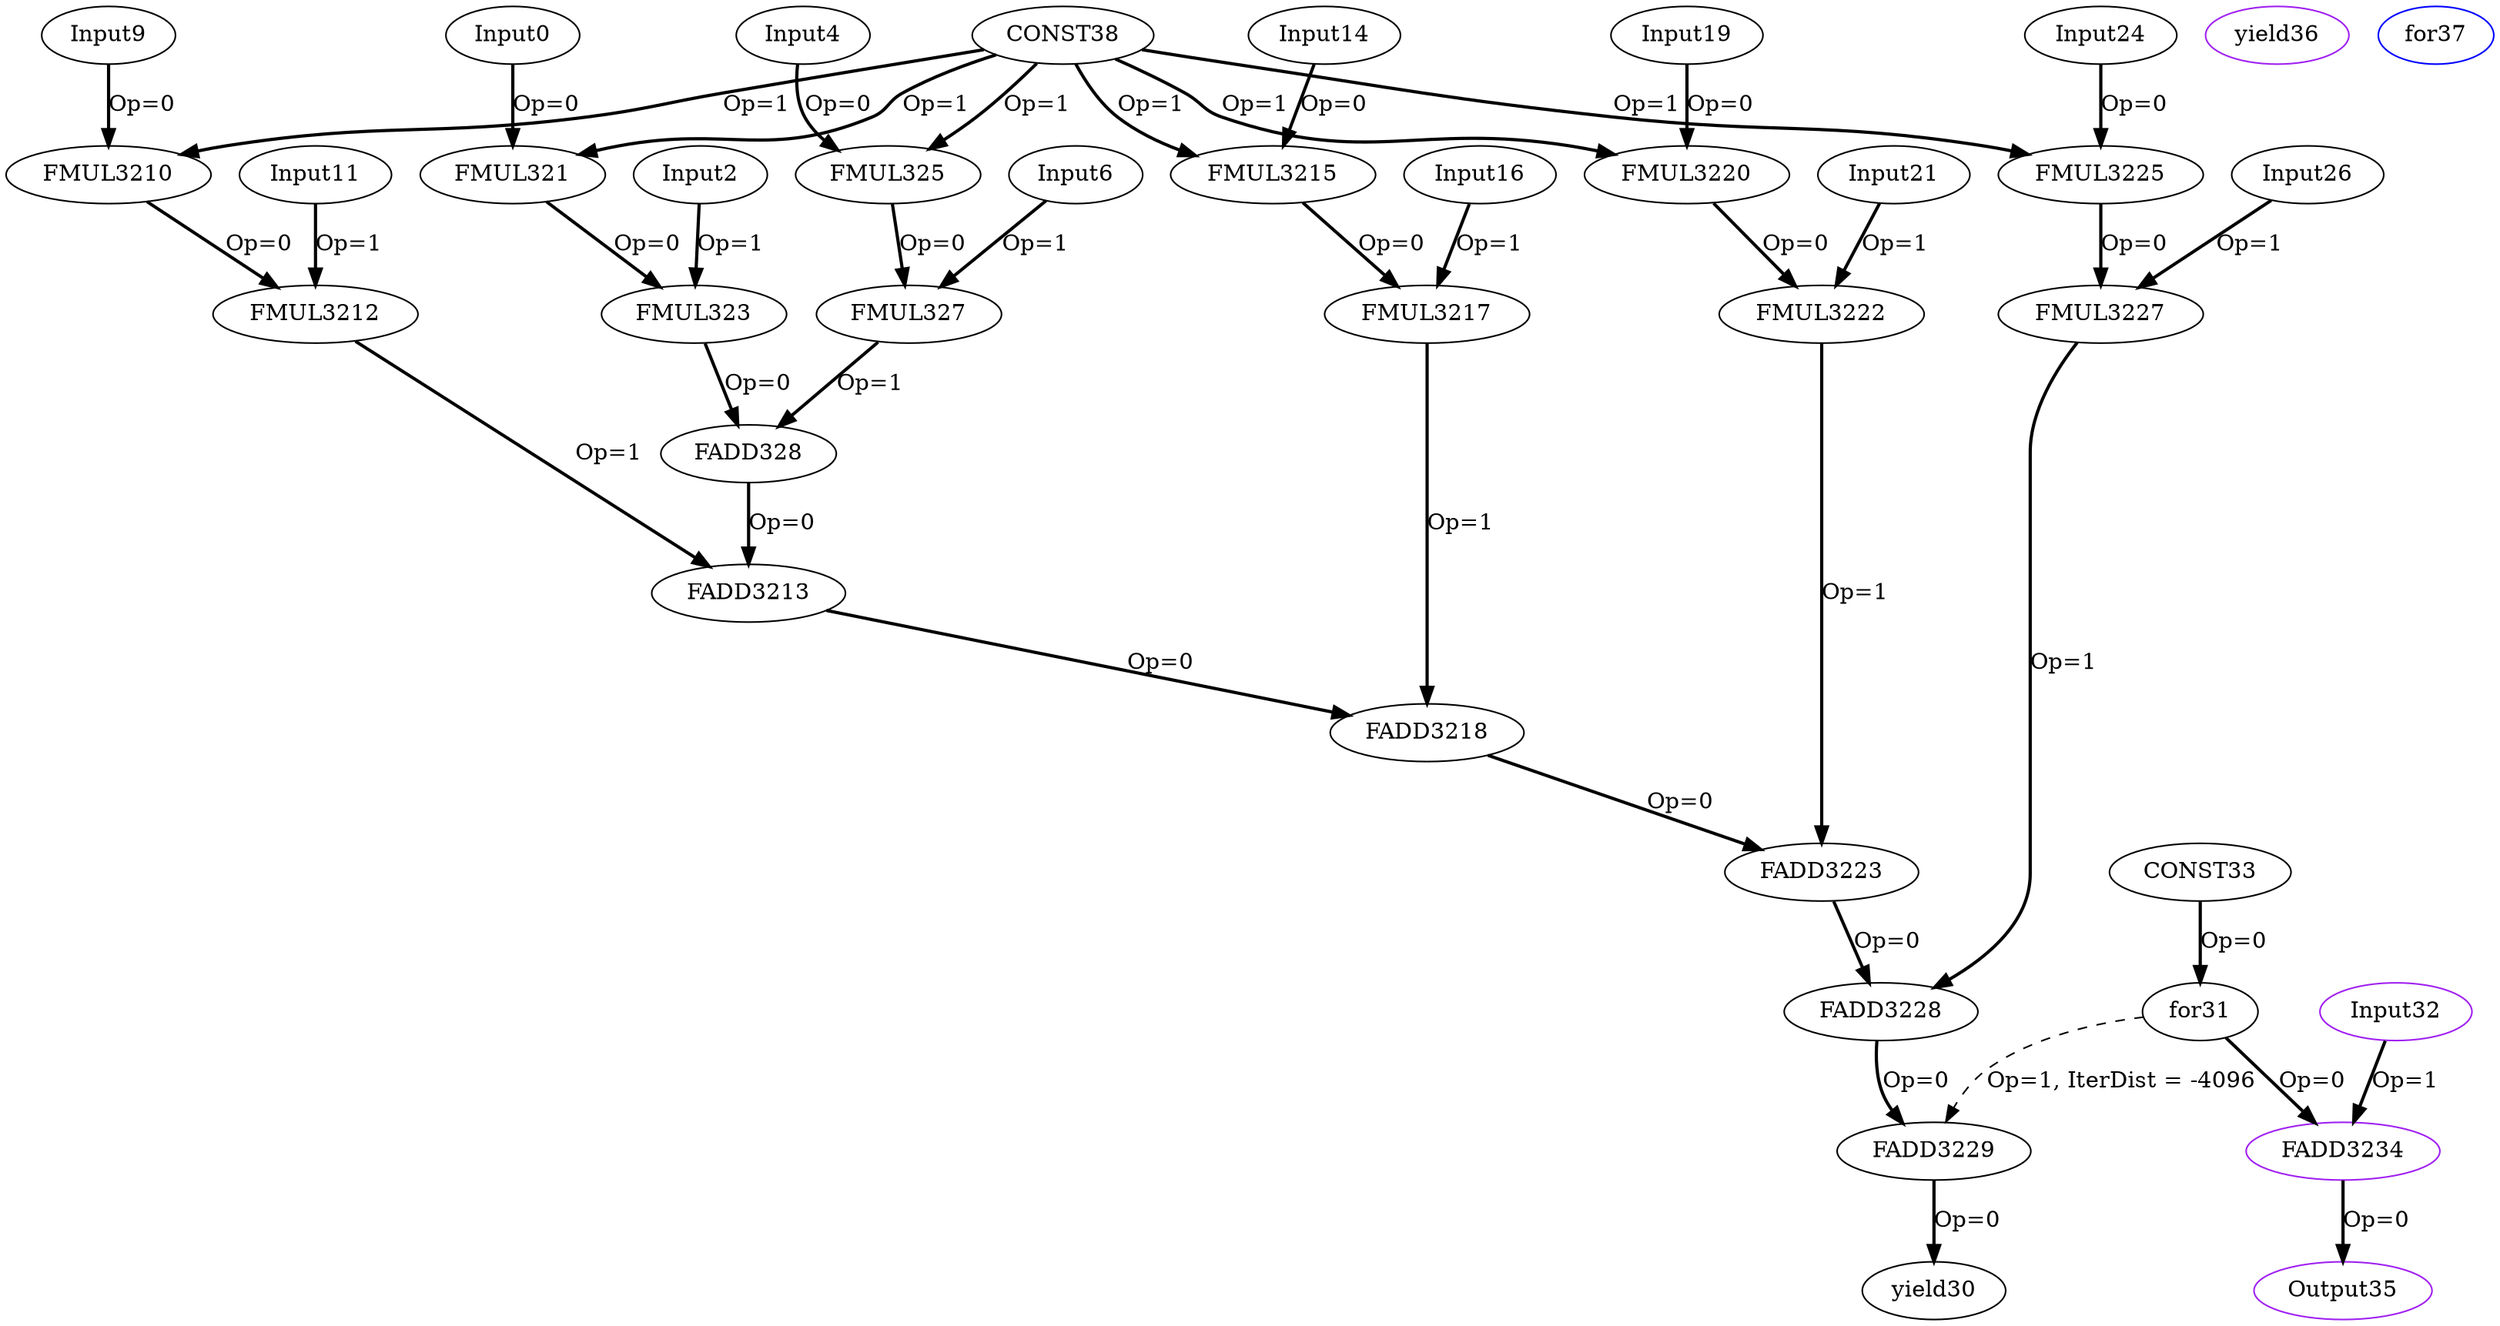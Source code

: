 Digraph G {
Input0[opcode = "Input", ref_name="kernel_gemm_1_3", size="120", offset="0,0", pattern="24,5,-96,25", color = black];
FMUL321[opcode = "FMUL32", color = black];
Input2[opcode = "Input", ref_name="kernel_gemm_1_4", size="3000", offset="0,0", pattern="600,5,-2396,25", color = black];
FMUL323[opcode = "FMUL32", color = black];
Input4[opcode = "Input", ref_name="kernel_gemm_1_3", size="120", offset="0,4", pattern="24,5,-96,25", color = black];
FMUL325[opcode = "FMUL32", color = black];
Input6[opcode = "Input", ref_name="kernel_gemm_1_4", size="3000", offset="0,100", pattern="600,5,-2396,25", color = black];
FMUL327[opcode = "FMUL32", color = black];
FADD328[opcode = "FADD32", color = black];
Input9[opcode = "Input", ref_name="kernel_gemm_1_3", size="120", offset="0,8", pattern="24,5,-96,25", color = black];
FMUL3210[opcode = "FMUL32", color = black];
Input11[opcode = "Input", ref_name="kernel_gemm_1_4", size="3000", offset="0,200", pattern="600,5,-2396,25", color = black];
FMUL3212[opcode = "FMUL32", color = black];
FADD3213[opcode = "FADD32", color = black];
Input14[opcode = "Input", ref_name="kernel_gemm_1_3", size="120", offset="0,12", pattern="24,5,-96,25", color = black];
FMUL3215[opcode = "FMUL32", color = black];
Input16[opcode = "Input", ref_name="kernel_gemm_1_4", size="3000", offset="0,300", pattern="600,5,-2396,25", color = black];
FMUL3217[opcode = "FMUL32", color = black];
FADD3218[opcode = "FADD32", color = black];
Input19[opcode = "Input", ref_name="kernel_gemm_1_3", size="120", offset="0,16", pattern="24,5,-96,25", color = black];
FMUL3220[opcode = "FMUL32", color = black];
Input21[opcode = "Input", ref_name="kernel_gemm_1_4", size="3000", offset="0,400", pattern="600,5,-2396,25", color = black];
FMUL3222[opcode = "FMUL32", color = black];
FADD3223[opcode = "FADD32", color = black];
Input24[opcode = "Input", ref_name="kernel_gemm_1_3", size="120", offset="0,20", pattern="24,5,-96,25", color = black];
FMUL3225[opcode = "FMUL32", color = black];
Input26[opcode = "Input", ref_name="kernel_gemm_1_4", size="3000", offset="0,500", pattern="600,5,-2396,25", color = black];
FMUL3227[opcode = "FMUL32", color = black];
FADD3228[opcode = "FADD32", color = black];
FADD3229[opcode = "FADD32", color = black];
yield30[opcode = "yield", color = black];
for31[opcode = "for", color = black];
Input32[opcode = "Input", ref_name="kernel_gemm_1_2", size="100", offset="0,0", pattern="0,5,4,25", color = purple];
CONST33[opcode = "CONST", value="0x00000000", color = black];
FADD3234[opcode = "FADD32", color = purple];
Output35[opcode = "Output", ref_name="kernel_gemm_1_5", size="100", offset="0,0", pattern="0,5,4,25", color = purple];
yield36[opcode = "yield", color = purple];
for37[opcode = "for", color = blue];
CONST38[opcode = "CONST", value="0x3FC00000", color = black];
Input0 -> FMUL321[color = black, style = bold, operand = 0, label = "Op=0"];
CONST38 -> FMUL321[color = black, style = bold, operand = 1, label = "Op=1"];
FMUL321 -> FMUL323[color = black, style = bold, operand = 0, label = "Op=0"];
Input2 -> FMUL323[color = black, style = bold, operand = 1, label = "Op=1"];
Input4 -> FMUL325[color = black, style = bold, operand = 0, label = "Op=0"];
CONST38 -> FMUL325[color = black, style = bold, operand = 1, label = "Op=1"];
FMUL325 -> FMUL327[color = black, style = bold, operand = 0, label = "Op=0"];
Input6 -> FMUL327[color = black, style = bold, operand = 1, label = "Op=1"];
FMUL323 -> FADD328[color = black, style = bold, operand = 0, label = "Op=0"];
FMUL327 -> FADD328[color = black, style = bold, operand = 1, label = "Op=1"];
Input9 -> FMUL3210[color = black, style = bold, operand = 0, label = "Op=0"];
CONST38 -> FMUL3210[color = black, style = bold, operand = 1, label = "Op=1"];
FMUL3210 -> FMUL3212[color = black, style = bold, operand = 0, label = "Op=0"];
Input11 -> FMUL3212[color = black, style = bold, operand = 1, label = "Op=1"];
FADD328 -> FADD3213[color = black, style = bold, operand = 0, label = "Op=0"];
FMUL3212 -> FADD3213[color = black, style = bold, operand = 1, label = "Op=1"];
Input14 -> FMUL3215[color = black, style = bold, operand = 0, label = "Op=0"];
CONST38 -> FMUL3215[color = black, style = bold, operand = 1, label = "Op=1"];
FMUL3215 -> FMUL3217[color = black, style = bold, operand = 0, label = "Op=0"];
Input16 -> FMUL3217[color = black, style = bold, operand = 1, label = "Op=1"];
FADD3213 -> FADD3218[color = black, style = bold, operand = 0, label = "Op=0"];
FMUL3217 -> FADD3218[color = black, style = bold, operand = 1, label = "Op=1"];
Input19 -> FMUL3220[color = black, style = bold, operand = 0, label = "Op=0"];
CONST38 -> FMUL3220[color = black, style = bold, operand = 1, label = "Op=1"];
FMUL3220 -> FMUL3222[color = black, style = bold, operand = 0, label = "Op=0"];
Input21 -> FMUL3222[color = black, style = bold, operand = 1, label = "Op=1"];
FADD3218 -> FADD3223[color = black, style = bold, operand = 0, label = "Op=0"];
FMUL3222 -> FADD3223[color = black, style = bold, operand = 1, label = "Op=1"];
Input24 -> FMUL3225[color = black, style = bold, operand = 0, label = "Op=0"];
CONST38 -> FMUL3225[color = black, style = bold, operand = 1, label = "Op=1"];
FMUL3225 -> FMUL3227[color = black, style = bold, operand = 0, label = "Op=0"];
Input26 -> FMUL3227[color = black, style = bold, operand = 1, label = "Op=1"];
FADD3223 -> FADD3228[color = black, style = bold, operand = 0, label = "Op=0"];
FMUL3227 -> FADD3228[color = black, style = bold, operand = 1, label = "Op=1"];
FADD3228 -> FADD3229[color = black, style = bold, operand = 0, label = "Op=0"];
for31 -> FADD3229[color = black, style = dashed, operand = 1, iterdist = -4096, label = "Op=1, IterDist = -4096"];
FADD3229 -> yield30[color = black, style = bold, operand = 0, label = "Op=0"];
CONST33 -> for31[color = black, style = bold, operand = 0, label = "Op=0"];
for31 -> FADD3234[color = black, style = bold, operand = 0, label = "Op=0"];
Input32 -> FADD3234[color = black, style = bold, operand = 1, label = "Op=1"];
FADD3234 -> Output35[color = black, style = bold, operand = 0, label = "Op=0"];
}
